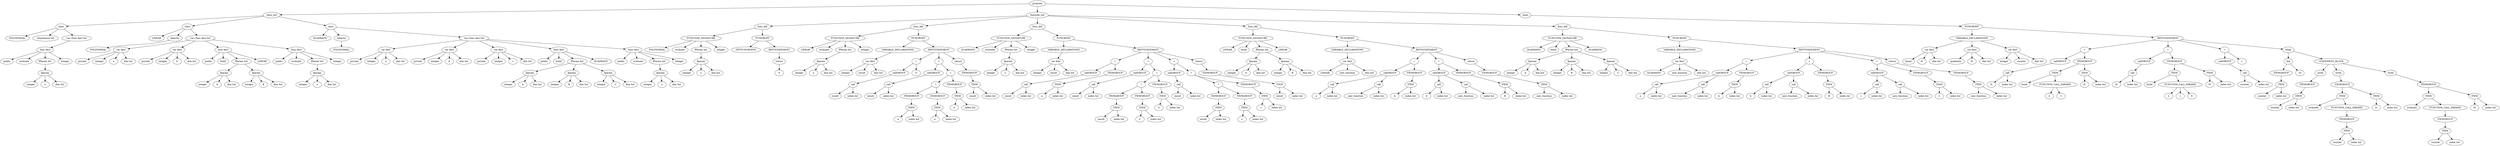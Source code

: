 digraph AST {
0[label="program"]
0->1
0->121
0->478
478[label="main"]
478->479
479[label="FUNCBODY"]
479->480
479->496
496[label="REPTSTATEMENT"]
496->501
496->528
496->560
496->566
566[label="while"]
566->574
566->578
578[label="STATEMENT_BLOCK"]
578->580
578->590
578->612
612[label="write"]
612->629
629[label="ITEMGROUP"]
629->616
629->613
613[label="ITEM"]
613->614
613->615
615[label="index list"]
614[label="f2"]
616[label="ITEM"]
616->617
616->618
618[label="FUNCTION_CALL_PARAMS"]
618->623
623[label="ITEMGROUP"]
623->619
619[label="ITEM"]
619->620
619->621
621[label="index list"]
620[label="counter"]
617[label="evaluate"]
590[label="write"]
590->607
607[label="ITEMGROUP"]
607->594
607->591
591[label="ITEM"]
591->592
591->593
593[label="index list"]
592[label="f1"]
594[label="ITEM"]
594->595
594->596
596[label="FUNCTION_CALL_PARAMS"]
596->601
601[label="ITEMGROUP"]
601->597
597[label="ITEM"]
597->598
597->599
599[label="index list"]
598[label="counter"]
595[label="evaluate"]
580[label="write"]
580->585
585[label="ITEMGROUP"]
585->581
581[label="ITEM"]
581->582
581->583
583[label="index list"]
582[label="counter"]
574[label="leq"]
574->571
574->575
575[label="10"]
571[label="ITEMGROUP"]
571->567
567[label="ITEM"]
567->568
567->569
569[label="index list"]
568[label="counter"]
560[label="="]
560->559
560->561
561[label="1"]
559[label="callGROUP"]
559->556
556[label="call"]
556->557
556->558
558[label="index list"]
557[label="counter"]
528[label="="]
528->527
528->551
551[label="ITEMGROUP"]
551->532
551->529
529[label="ITEM"]
529->530
529->531
531[label="index list"]
530[label="f2"]
532[label="ITEM"]
532->533
532->534
534[label="FUNCTION_CALL_PARAMS"]
534->535
534->540
534->545
545[label="0"]
540[label="1"]
535[label="2"]
533[label="build"]
527[label="callGROUP"]
527->524
524[label="call"]
524->525
524->526
526[label="index list"]
525[label="f2"]
501[label="="]
501->500
501->519
519[label="ITEMGROUP"]
519->505
519->502
502[label="ITEM"]
502->503
502->504
504[label="index list"]
503[label="f1"]
505[label="ITEM"]
505->506
505->507
507[label="FUNCTION_CALL_PARAMS"]
507->508
507->513
513[label="3"]
508[label="2"]
506[label="build"]
500[label="callGROUP"]
500->497
497[label="call"]
497->498
497->499
499[label="index list"]
498[label="f1"]
480[label="VARIABLE_DECLARATIONS"]
480->482
480->487
480->492
492[label="var decl"]
492->491
492->493
492->494
494[label="dim list"]
493[label="counter"]
491[label="integer"]
487[label="var decl"]
487->486
487->488
487->489
489[label="dim list"]
488[label="f2"]
486[label="quadratic"]
482[label="var decl"]
482->481
482->483
482->484
484[label="dim list"]
483[label="f1"]
481[label="linear"]
121[label="function_list"]
121->122
121->145
121->214
121->314
121->385
385[label="func_def"]
385->386
385->408
408[label="FUNCBODY"]
408->409
408->415
415[label="REPTSTATEMENT"]
415->423
415->440
415->457
415->467
467[label="return"]
467->472
472[label="ITEMGROUP"]
472->468
468[label="ITEM"]
468->469
468->470
470[label="index list"]
469[label="new_function"]
457[label="="]
457->456
457->462
462[label="ITEMGROUP"]
462->458
458[label="ITEM"]
458->459
458->460
460[label="index list"]
459[label="C"]
456[label="callGROUP"]
456->453
456->450
450[label="call"]
450->451
450->452
452[label="index list"]
451[label="new_function"]
453[label="call"]
453->454
453->455
455[label="index list"]
454[label="c"]
440[label="="]
440->439
440->445
445[label="ITEMGROUP"]
445->441
441[label="ITEM"]
441->442
441->443
443[label="index list"]
442[label="B"]
439[label="callGROUP"]
439->436
439->433
433[label="call"]
433->434
433->435
435[label="index list"]
434[label="new_function"]
436[label="call"]
436->437
436->438
438[label="index list"]
437[label="b"]
423[label="="]
423->422
423->428
428[label="ITEMGROUP"]
428->424
424[label="ITEM"]
424->425
424->426
426[label="index list"]
425[label="A"]
422[label="callGROUP"]
422->419
422->416
416[label="call"]
416->417
416->418
418[label="index list"]
417[label="new_function"]
419[label="call"]
419->420
419->421
421[label="index list"]
420[label="a"]
409[label="VARIABLE_DECLARATIONS"]
409->411
411[label="var decl"]
411->410
411->412
411->413
413[label="dim list"]
412[label="new_function"]
410[label="QUADRATIC"]
386[label="FUNCTION_SIGNATURE"]
386->387
386->389
386->391
386->407
407[label="QUADRATIC"]
391[label="fParam list"]
391->392
391->397
391->402
402[label="fparam"]
402->403
402->404
402->405
405[label="dim list"]
404[label="C"]
403[label="integer"]
397[label="fparam"]
397->398
397->399
397->400
400[label="dim list"]
399[label="B"]
398[label="integer"]
392[label="fparam"]
392->393
392->394
392->395
395[label="dim list"]
394[label="A"]
393[label="integer"]
389[label="build"]
387[label="QUADRATIC"]
314[label="func_def"]
314->315
314->332
332[label="FUNCBODY"]
332->333
332->339
339[label="REPTSTATEMENT"]
339->347
339->364
339->374
374[label="return"]
374->379
379[label="ITEMGROUP"]
379->375
375[label="ITEM"]
375->376
375->377
377[label="index list"]
376[label="new_function"]
364[label="="]
364->363
364->369
369[label="ITEMGROUP"]
369->365
365[label="ITEM"]
365->366
365->367
367[label="index list"]
366[label="B"]
363[label="callGROUP"]
363->360
363->357
357[label="call"]
357->358
357->359
359[label="index list"]
358[label="new_function"]
360[label="call"]
360->361
360->362
362[label="index list"]
361[label="b"]
347[label="="]
347->346
347->352
352[label="ITEMGROUP"]
352->348
348[label="ITEM"]
348->349
348->350
350[label="index list"]
349[label="A"]
346[label="callGROUP"]
346->343
346->340
340[label="call"]
340->341
340->342
342[label="index list"]
341[label="new_function"]
343[label="call"]
343->344
343->345
345[label="index list"]
344[label="a"]
333[label="VARIABLE_DECLARATIONS"]
333->335
335[label="var decl"]
335->334
335->336
335->337
337[label="dim list"]
336[label="new_function"]
334[label="LINEAR"]
315[label="FUNCTION_SIGNATURE"]
315->316
315->318
315->320
315->331
331[label="LINEAR"]
320[label="fParam list"]
320->321
320->326
326[label="fparam"]
326->327
326->328
326->329
329[label="dim list"]
328[label="B"]
327[label="integer"]
321[label="fparam"]
321->322
321->323
321->324
324[label="dim list"]
323[label="A"]
322[label="integer"]
318[label="build"]
316[label="LINEAR"]
214[label="func_def"]
214->215
214->227
227[label="FUNCBODY"]
227->228
227->234
234[label="REPTSTATEMENT"]
234->239
234->253
234->280
234->303
303[label="return"]
303->308
308[label="ITEMGROUP"]
308->304
304[label="ITEM"]
304->305
304->306
306[label="index list"]
305[label="result"]
280[label="="]
280->279
280->293
293[label="+"]
293->286
293->298
298[label="ITEMGROUP"]
298->294
294[label="ITEM"]
294->295
294->296
296[label="index list"]
295[label="c"]
286[label="*"]
286->285
286->291
291[label="ITEMGROUP"]
291->287
287[label="ITEM"]
287->288
287->289
289[label="index list"]
288[label="x"]
285[label="ITEMGROUP"]
285->281
281[label="ITEM"]
281->282
281->283
283[label="index list"]
282[label="result"]
279[label="callGROUP"]
279->276
276[label="call"]
276->277
276->278
278[label="index list"]
277[label="result"]
253[label="="]
253->252
253->266
266[label="+"]
266->259
266->271
271[label="ITEMGROUP"]
271->267
267[label="ITEM"]
267->268
267->269
269[label="index list"]
268[label="b"]
259[label="*"]
259->258
259->264
264[label="ITEMGROUP"]
264->260
260[label="ITEM"]
260->261
260->262
262[label="index list"]
261[label="x"]
258[label="ITEMGROUP"]
258->254
254[label="ITEM"]
254->255
254->256
256[label="index list"]
255[label="result"]
252[label="callGROUP"]
252->249
249[label="call"]
249->250
249->251
251[label="index list"]
250[label="result"]
239[label="="]
239->238
239->244
244[label="ITEMGROUP"]
244->240
240[label="ITEM"]
240->241
240->242
242[label="index list"]
241[label="a"]
238[label="callGROUP"]
238->235
235[label="call"]
235->236
235->237
237[label="index list"]
236[label="result"]
228[label="VARIABLE_DECLARATIONS"]
228->230
230[label="var decl"]
230->229
230->231
230->232
232[label="dim list"]
231[label="result"]
229[label="integer"]
215[label="FUNCTION_SIGNATURE"]
215->216
215->218
215->220
215->226
226[label="integer"]
220[label="fParam list"]
220->221
221[label="fparam"]
221->222
221->223
221->224
224[label="dim list"]
223[label="x"]
222[label="integer"]
218[label="evaluate"]
216[label="QUADRATIC"]
145[label="func_def"]
145->146
145->158
158[label="FUNCBODY"]
158->159
158->165
165[label="REPTSTATEMENT"]
165->170
165->180
165->203
203[label="return"]
203->208
208[label="ITEMGROUP"]
208->204
204[label="ITEM"]
204->205
204->206
206[label="index list"]
205[label="result"]
180[label="="]
180->179
180->193
193[label="+"]
193->186
193->198
198[label="ITEMGROUP"]
198->194
194[label="ITEM"]
194->195
194->196
196[label="index list"]
195[label="b"]
186[label="*"]
186->185
186->191
191[label="ITEMGROUP"]
191->187
187[label="ITEM"]
187->188
187->189
189[label="index list"]
188[label="x"]
185[label="ITEMGROUP"]
185->181
181[label="ITEM"]
181->182
181->183
183[label="index list"]
182[label="a"]
179[label="callGROUP"]
179->176
176[label="call"]
176->177
176->178
178[label="index list"]
177[label="result"]
170[label="="]
170->169
170->171
171[label="0"]
169[label="callGROUP"]
169->166
166[label="call"]
166->167
166->168
168[label="index list"]
167[label="result"]
159[label="VARIABLE_DECLARATIONS"]
159->161
161[label="var decl"]
161->160
161->162
161->163
163[label="dim list"]
162[label="result"]
160[label="integer"]
146[label="FUNCTION_SIGNATURE"]
146->147
146->149
146->151
146->157
157[label="integer"]
151[label="fParam list"]
151->152
152[label="fparam"]
152->153
152->154
152->155
155[label="dim list"]
154[label="x"]
153[label="integer"]
149[label="evaluate"]
147[label="LINEAR"]
122[label="func_def"]
122->123
122->135
135[label="FUNCBODY"]
135->136
135->137
137[label="REPTSTATEMENT"]
137->138
138[label="return"]
138->139
139[label="0"]
136[label="OPTFUNCBODY0"]
123[label="FUNCTION_SIGNATURE"]
123->124
123->126
123->128
123->134
134[label="integer"]
128[label="fParam list"]
128->129
129[label="fparam"]
129->130
129->131
129->132
132[label="dim list"]
131[label="x"]
130[label="integer"]
126[label="evaluate"]
124[label="POLYNOMIAL"]
1[label="class_list"]
1->2
1->18
1->64
64[label="class"]
64->65
64->66
64->69
69[label="var+func decl list"]
69->72
69->78
69->84
69->90
69->111
111[label="func decl"]
111->109
111->110
111->112
111->118
118[label="integer"]
112[label="fParam list"]
112->113
113[label="fparam"]
113->114
113->115
113->116
116[label="dim list"]
115[label="x"]
114[label="integer"]
110[label="evaluate"]
109[label="public"]
90[label="func decl"]
90->88
90->89
90->91
90->107
107[label="QUADRATIC"]
91[label="fParam list"]
91->92
91->97
91->102
102[label="fparam"]
102->103
102->104
102->105
105[label="dim list"]
104[label="C"]
103[label="integer"]
97[label="fparam"]
97->98
97->99
97->100
100[label="dim list"]
99[label="B"]
98[label="integer"]
92[label="fparam"]
92->93
92->94
92->95
95[label="dim list"]
94[label="A"]
93[label="integer"]
89[label="build"]
88[label="public"]
84[label="var decl"]
84->82
84->83
84->85
84->86
86[label="dim list"]
85[label="c"]
83[label="integer"]
82[label="private"]
78[label="var decl"]
78->76
78->77
78->79
78->80
80[label="dim list"]
79[label="b"]
77[label="integer"]
76[label="private"]
72[label="var decl"]
72->70
72->71
72->73
72->74
74[label="dim list"]
73[label="a"]
71[label="integer"]
70[label="private"]
66[label="inherits"]
66->67
67[label="POLYNOMIAL"]
65[label="QUADRATIC"]
18[label="class"]
18->19
18->20
18->23
23[label="var+func decl list"]
23->26
23->32
23->38
23->54
54[label="func decl"]
54->52
54->53
54->55
54->61
61[label="integer"]
55[label="fParam list"]
55->56
56[label="fparam"]
56->57
56->58
56->59
59[label="dim list"]
58[label="x"]
57[label="integer"]
53[label="evaluate"]
52[label="public"]
38[label="func decl"]
38->36
38->37
38->39
38->50
50[label="LINEAR"]
39[label="fParam list"]
39->40
39->45
45[label="fparam"]
45->46
45->47
45->48
48[label="dim list"]
47[label="B"]
46[label="integer"]
40[label="fparam"]
40->41
40->42
40->43
43[label="dim list"]
42[label="A"]
41[label="integer"]
37[label="build"]
36[label="public"]
32[label="var decl"]
32->30
32->31
32->33
32->34
34[label="dim list"]
33[label="b"]
31[label="integer"]
30[label="private"]
26[label="var decl"]
26->24
26->25
26->27
26->28
28[label="dim list"]
27[label="a"]
25[label="integer"]
24[label="private"]
20[label="inherits"]
20->21
21[label="POLYNOMIAL"]
19[label="LINEAR"]
2[label="class"]
2->3
2->4
2->5
5[label="var+func decl list"]
5->8
8[label="func decl"]
8->6
8->7
8->9
8->15
15[label="integer"]
9[label="fParam list"]
9->10
10[label="fparam"]
10->11
10->12
10->13
13[label="dim list"]
12[label="x"]
11[label="integer"]
7[label="evaluate"]
6[label="public"]
4[label="inheritance list"]
3[label="POLYNOMIAL"]
}

